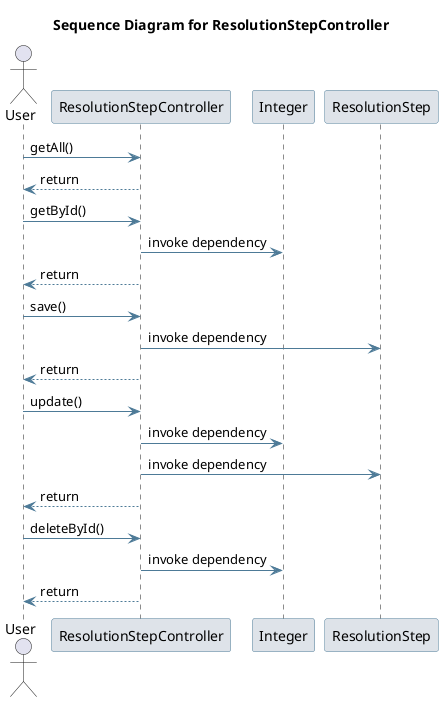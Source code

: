 @startuml
skinparam sequence {
 ArrowColor #4D7A97 
 ParticipantBorderColor #4D7A97 
 ParticipantBackgroundColor #DEE3E9 
}
title Sequence Diagram for ResolutionStepController

actor User
User -> ResolutionStepController: getAll()
ResolutionStepController --> User : return
User -> ResolutionStepController: getById()
participant Integer
ResolutionStepController -> Integer: invoke dependency
ResolutionStepController --> User : return
User -> ResolutionStepController: save()
participant ResolutionStep
ResolutionStepController -> ResolutionStep: invoke dependency
ResolutionStepController --> User : return
User -> ResolutionStepController: update()
ResolutionStepController -> Integer: invoke dependency
ResolutionStepController -> ResolutionStep: invoke dependency
ResolutionStepController --> User : return
User -> ResolutionStepController: deleteById()
ResolutionStepController -> Integer: invoke dependency
ResolutionStepController --> User : return
@enduml